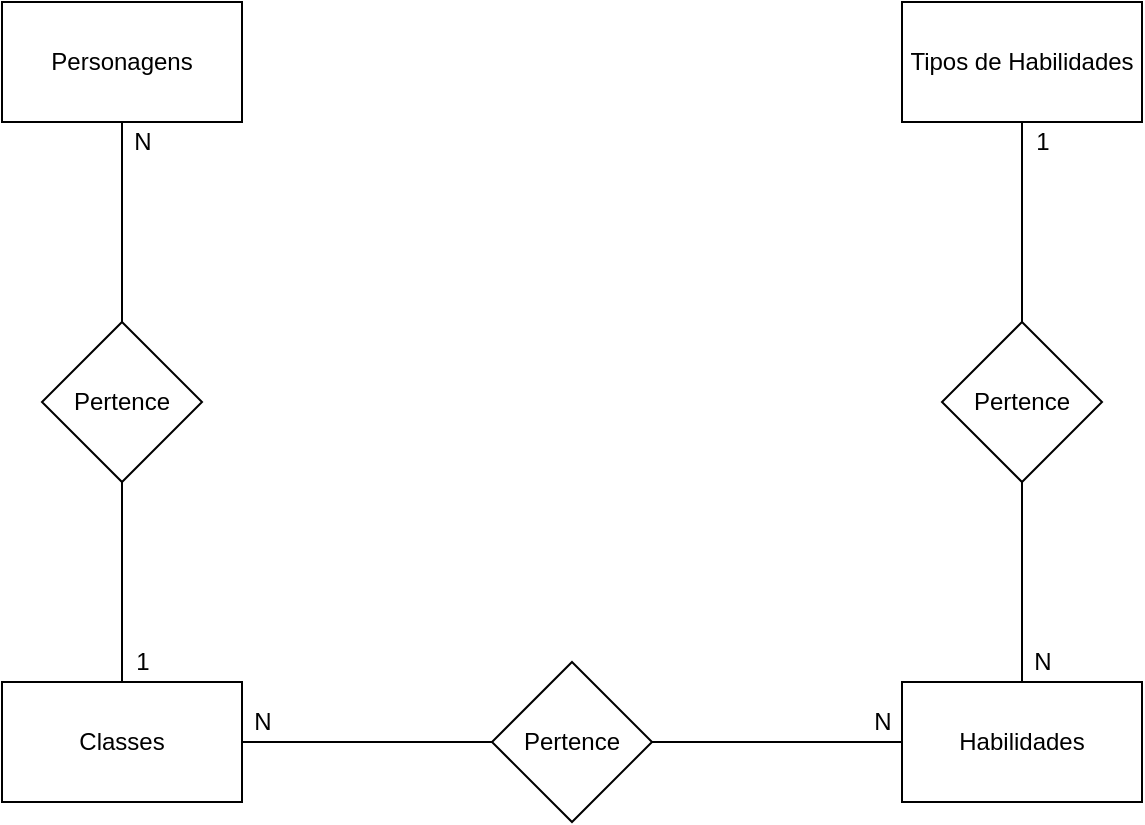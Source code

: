 <mxfile version="14.4.3" type="device" pages="2"><diagram id="DmtCgXCNBYqmbYpMrV-8" name="Conceitual"><mxGraphModel dx="241" dy="128" grid="1" gridSize="10" guides="1" tooltips="1" connect="1" arrows="1" fold="1" page="1" pageScale="1" pageWidth="827" pageHeight="1169" math="0" shadow="0"><root><mxCell id="0"/><mxCell id="1" parent="0"/><mxCell id="PRKyA7FpLIkcK4FJrNMo-1" value="Personagens" style="rounded=0;whiteSpace=wrap;html=1;" parent="1" vertex="1"><mxGeometry x="129" y="140" width="120" height="60" as="geometry"/></mxCell><mxCell id="PRKyA7FpLIkcK4FJrNMo-10" style="edgeStyle=orthogonalEdgeStyle;rounded=0;orthogonalLoop=1;jettySize=auto;html=1;endArrow=none;endFill=0;entryX=0.075;entryY=0.5;entryDx=0;entryDy=0;entryPerimeter=0;" parent="1" source="PRKyA7FpLIkcK4FJrNMo-2" target="TBloEunUIGB4KHvJn9Kb-1" edge="1"><mxGeometry relative="1" as="geometry"><mxPoint x="370" y="510" as="targetPoint"/></mxGeometry></mxCell><mxCell id="PRKyA7FpLIkcK4FJrNMo-2" value="Classes" style="rounded=0;whiteSpace=wrap;html=1;" parent="1" vertex="1"><mxGeometry x="129" y="480" width="120" height="60" as="geometry"/></mxCell><mxCell id="PRKyA7FpLIkcK4FJrNMo-4" value="Habilidades" style="rounded=0;whiteSpace=wrap;html=1;" parent="1" vertex="1"><mxGeometry x="579" y="480" width="120" height="60" as="geometry"/></mxCell><mxCell id="PRKyA7FpLIkcK4FJrNMo-5" value="Tipos de Habilidades" style="whiteSpace=wrap;html=1;" parent="1" vertex="1"><mxGeometry x="579" y="140" width="120" height="60" as="geometry"/></mxCell><mxCell id="PRKyA7FpLIkcK4FJrNMo-16" style="edgeStyle=orthogonalEdgeStyle;rounded=0;orthogonalLoop=1;jettySize=auto;html=1;entryX=0.5;entryY=0;entryDx=0;entryDy=0;endArrow=none;endFill=0;" parent="1" source="PRKyA7FpLIkcK4FJrNMo-8" target="PRKyA7FpLIkcK4FJrNMo-2" edge="1"><mxGeometry relative="1" as="geometry"/></mxCell><mxCell id="PRKyA7FpLIkcK4FJrNMo-17" style="edgeStyle=orthogonalEdgeStyle;rounded=0;orthogonalLoop=1;jettySize=auto;html=1;entryX=0.5;entryY=1;entryDx=0;entryDy=0;endArrow=none;endFill=0;" parent="1" source="PRKyA7FpLIkcK4FJrNMo-8" target="PRKyA7FpLIkcK4FJrNMo-1" edge="1"><mxGeometry relative="1" as="geometry"/></mxCell><mxCell id="PRKyA7FpLIkcK4FJrNMo-8" value="Pertence" style="rhombus;whiteSpace=wrap;html=1;" parent="1" vertex="1"><mxGeometry x="149" y="300" width="80" height="80" as="geometry"/></mxCell><mxCell id="PRKyA7FpLIkcK4FJrNMo-14" style="edgeStyle=orthogonalEdgeStyle;rounded=0;orthogonalLoop=1;jettySize=auto;html=1;entryX=0.5;entryY=1;entryDx=0;entryDy=0;endArrow=none;endFill=0;" parent="1" source="PRKyA7FpLIkcK4FJrNMo-13" target="PRKyA7FpLIkcK4FJrNMo-5" edge="1"><mxGeometry relative="1" as="geometry"/></mxCell><mxCell id="PRKyA7FpLIkcK4FJrNMo-15" style="edgeStyle=orthogonalEdgeStyle;rounded=0;orthogonalLoop=1;jettySize=auto;html=1;entryX=0.5;entryY=0;entryDx=0;entryDy=0;endArrow=none;endFill=0;" parent="1" source="PRKyA7FpLIkcK4FJrNMo-13" target="PRKyA7FpLIkcK4FJrNMo-4" edge="1"><mxGeometry relative="1" as="geometry"/></mxCell><mxCell id="PRKyA7FpLIkcK4FJrNMo-13" value="&lt;span&gt;Pertence&lt;/span&gt;" style="rhombus;whiteSpace=wrap;html=1;" parent="1" vertex="1"><mxGeometry x="599" y="300" width="80" height="80" as="geometry"/></mxCell><mxCell id="PRKyA7FpLIkcK4FJrNMo-18" value="N" style="text;html=1;align=center;verticalAlign=middle;resizable=0;points=[];autosize=1;" parent="1" vertex="1"><mxGeometry x="189" y="200" width="20" height="20" as="geometry"/></mxCell><mxCell id="PRKyA7FpLIkcK4FJrNMo-19" value="1" style="text;html=1;align=center;verticalAlign=middle;resizable=0;points=[];autosize=1;" parent="1" vertex="1"><mxGeometry x="189" y="460" width="20" height="20" as="geometry"/></mxCell><mxCell id="PRKyA7FpLIkcK4FJrNMo-20" value="N" style="text;html=1;align=center;verticalAlign=middle;resizable=0;points=[];autosize=1;" parent="1" vertex="1"><mxGeometry x="249" y="490" width="20" height="20" as="geometry"/></mxCell><mxCell id="PRKyA7FpLIkcK4FJrNMo-21" value="N" style="text;html=1;align=center;verticalAlign=middle;resizable=0;points=[];autosize=1;" parent="1" vertex="1"><mxGeometry x="559" y="490" width="20" height="20" as="geometry"/></mxCell><mxCell id="PRKyA7FpLIkcK4FJrNMo-22" value="N" style="text;html=1;align=center;verticalAlign=middle;resizable=0;points=[];autosize=1;" parent="1" vertex="1"><mxGeometry x="639" y="460" width="20" height="20" as="geometry"/></mxCell><mxCell id="PRKyA7FpLIkcK4FJrNMo-23" value="1" style="text;html=1;align=center;verticalAlign=middle;resizable=0;points=[];autosize=1;" parent="1" vertex="1"><mxGeometry x="639" y="200" width="20" height="20" as="geometry"/></mxCell><mxCell id="TBloEunUIGB4KHvJn9Kb-1" value="Pertence" style="rhombus;whiteSpace=wrap;html=1;" vertex="1" parent="1"><mxGeometry x="374" y="470" width="80" height="80" as="geometry"/></mxCell><mxCell id="TBloEunUIGB4KHvJn9Kb-3" value="" style="endArrow=none;html=1;entryX=0;entryY=0.5;entryDx=0;entryDy=0;exitX=1;exitY=0.5;exitDx=0;exitDy=0;" edge="1" parent="1" source="TBloEunUIGB4KHvJn9Kb-1" target="PRKyA7FpLIkcK4FJrNMo-4"><mxGeometry width="50" height="50" relative="1" as="geometry"><mxPoint x="390" y="560" as="sourcePoint"/><mxPoint x="440" y="510" as="targetPoint"/></mxGeometry></mxCell></root></mxGraphModel></diagram><diagram id="USbO8HHMmarBnlG6jxTO" name="Logico"><mxGraphModel dx="868" dy="403" grid="1" gridSize="10" guides="1" tooltips="1" connect="1" arrows="1" fold="1" page="1" pageScale="1" pageWidth="827" pageHeight="1169" math="0" shadow="0"><root><mxCell id="OjtsJpI6TnIYrXtonT2x-0"/><mxCell id="OjtsJpI6TnIYrXtonT2x-1" parent="OjtsJpI6TnIYrXtonT2x-0"/><mxCell id="hcrgvqn26LuHJp6rNqRc-0" value="Personagens" style="shape=table;startSize=30;container=1;collapsible=1;childLayout=tableLayout;fixedRows=1;rowLines=0;fontStyle=1;align=center;resizeLast=1;" parent="OjtsJpI6TnIYrXtonT2x-1" vertex="1"><mxGeometry x="10" y="10" width="180" height="250" as="geometry"/></mxCell><mxCell id="hcrgvqn26LuHJp6rNqRc-1" value="" style="shape=partialRectangle;collapsible=0;dropTarget=0;pointerEvents=0;fillColor=none;top=0;left=0;bottom=0;right=0;points=[[0,0.5],[1,0.5]];portConstraint=eastwest;" parent="hcrgvqn26LuHJp6rNqRc-0" vertex="1"><mxGeometry y="30" width="180" height="30" as="geometry"/></mxCell><mxCell id="hcrgvqn26LuHJp6rNqRc-2" value="PK" style="shape=partialRectangle;connectable=0;fillColor=none;top=0;left=0;bottom=0;right=0;fontStyle=1;overflow=hidden;" parent="hcrgvqn26LuHJp6rNqRc-1" vertex="1"><mxGeometry width="60" height="30" as="geometry"/></mxCell><mxCell id="hcrgvqn26LuHJp6rNqRc-3" value="idPersonagens" style="shape=partialRectangle;connectable=0;fillColor=none;top=0;left=0;bottom=0;right=0;align=left;spacingLeft=6;fontStyle=5;overflow=hidden;" parent="hcrgvqn26LuHJp6rNqRc-1" vertex="1"><mxGeometry x="60" width="120" height="30" as="geometry"/></mxCell><mxCell id="7Nl-ngnKLNj09hrGOfbO-23" value="" style="shape=partialRectangle;collapsible=0;dropTarget=0;pointerEvents=0;fillColor=none;top=0;left=0;bottom=0;right=0;points=[[0,0.5],[1,0.5]];portConstraint=eastwest;" parent="hcrgvqn26LuHJp6rNqRc-0" vertex="1"><mxGeometry y="60" width="180" height="30" as="geometry"/></mxCell><mxCell id="7Nl-ngnKLNj09hrGOfbO-24" value="FK" style="shape=partialRectangle;connectable=0;fillColor=none;top=0;left=0;bottom=0;right=0;fontStyle=1;overflow=hidden;" parent="7Nl-ngnKLNj09hrGOfbO-23" vertex="1"><mxGeometry width="60" height="30" as="geometry"/></mxCell><mxCell id="7Nl-ngnKLNj09hrGOfbO-25" value="idClasses" style="shape=partialRectangle;connectable=0;fillColor=none;top=0;left=0;bottom=0;right=0;align=left;spacingLeft=6;fontStyle=5;overflow=hidden;" parent="7Nl-ngnKLNj09hrGOfbO-23" vertex="1"><mxGeometry x="60" width="120" height="30" as="geometry"/></mxCell><mxCell id="LvLAkfDjkX8VR6q3rjvx-71" value="" style="shape=partialRectangle;collapsible=0;dropTarget=0;pointerEvents=0;fillColor=none;top=0;left=0;bottom=0;right=0;points=[[0,0.5],[1,0.5]];portConstraint=eastwest;" parent="hcrgvqn26LuHJp6rNqRc-0" vertex="1"><mxGeometry y="90" width="180" height="30" as="geometry"/></mxCell><mxCell id="LvLAkfDjkX8VR6q3rjvx-72" value="" style="shape=partialRectangle;connectable=0;fillColor=none;top=0;left=0;bottom=0;right=0;editable=1;overflow=hidden;" parent="LvLAkfDjkX8VR6q3rjvx-71" vertex="1"><mxGeometry width="60" height="30" as="geometry"/></mxCell><mxCell id="LvLAkfDjkX8VR6q3rjvx-73" value="Nome" style="shape=partialRectangle;connectable=0;fillColor=none;top=0;left=0;bottom=0;right=0;align=left;spacingLeft=6;overflow=hidden;" parent="LvLAkfDjkX8VR6q3rjvx-71" vertex="1"><mxGeometry x="60" width="120" height="30" as="geometry"/></mxCell><mxCell id="hcrgvqn26LuHJp6rNqRc-7" value="" style="shape=partialRectangle;collapsible=0;dropTarget=0;pointerEvents=0;fillColor=none;top=0;left=0;bottom=0;right=0;points=[[0,0.5],[1,0.5]];portConstraint=eastwest;" parent="hcrgvqn26LuHJp6rNqRc-0" vertex="1"><mxGeometry y="120" width="180" height="30" as="geometry"/></mxCell><mxCell id="hcrgvqn26LuHJp6rNqRc-8" value="" style="shape=partialRectangle;connectable=0;fillColor=none;top=0;left=0;bottom=0;right=0;editable=1;overflow=hidden;" parent="hcrgvqn26LuHJp6rNqRc-7" vertex="1"><mxGeometry width="60" height="30" as="geometry"/></mxCell><mxCell id="hcrgvqn26LuHJp6rNqRc-9" value="QntdVida" style="shape=partialRectangle;connectable=0;fillColor=none;top=0;left=0;bottom=0;right=0;align=left;spacingLeft=6;overflow=hidden;" parent="hcrgvqn26LuHJp6rNqRc-7" vertex="1"><mxGeometry x="60" width="120" height="30" as="geometry"/></mxCell><mxCell id="hcrgvqn26LuHJp6rNqRc-10" value="" style="shape=partialRectangle;collapsible=0;dropTarget=0;pointerEvents=0;fillColor=none;top=0;left=0;bottom=0;right=0;points=[[0,0.5],[1,0.5]];portConstraint=eastwest;" parent="hcrgvqn26LuHJp6rNqRc-0" vertex="1"><mxGeometry y="150" width="180" height="30" as="geometry"/></mxCell><mxCell id="hcrgvqn26LuHJp6rNqRc-11" value="" style="shape=partialRectangle;connectable=0;fillColor=none;top=0;left=0;bottom=0;right=0;editable=1;overflow=hidden;" parent="hcrgvqn26LuHJp6rNqRc-10" vertex="1"><mxGeometry width="60" height="30" as="geometry"/></mxCell><mxCell id="hcrgvqn26LuHJp6rNqRc-12" value="QntdMana" style="shape=partialRectangle;connectable=0;fillColor=none;top=0;left=0;bottom=0;right=0;align=left;spacingLeft=6;overflow=hidden;" parent="hcrgvqn26LuHJp6rNqRc-10" vertex="1"><mxGeometry x="60" width="120" height="30" as="geometry"/></mxCell><mxCell id="hcrgvqn26LuHJp6rNqRc-13" value="" style="shape=partialRectangle;collapsible=0;dropTarget=0;pointerEvents=0;fillColor=none;top=0;left=0;bottom=0;right=0;points=[[0,0.5],[1,0.5]];portConstraint=eastwest;" parent="hcrgvqn26LuHJp6rNqRc-0" vertex="1"><mxGeometry y="180" width="180" height="30" as="geometry"/></mxCell><mxCell id="hcrgvqn26LuHJp6rNqRc-14" value="" style="shape=partialRectangle;connectable=0;fillColor=none;top=0;left=0;bottom=0;right=0;editable=1;overflow=hidden;" parent="hcrgvqn26LuHJp6rNqRc-13" vertex="1"><mxGeometry width="60" height="30" as="geometry"/></mxCell><mxCell id="hcrgvqn26LuHJp6rNqRc-15" value="DataAtualizacao" style="shape=partialRectangle;connectable=0;fillColor=none;top=0;left=0;bottom=0;right=0;align=left;spacingLeft=6;overflow=hidden;" parent="hcrgvqn26LuHJp6rNqRc-13" vertex="1"><mxGeometry x="60" width="120" height="30" as="geometry"/></mxCell><mxCell id="hcrgvqn26LuHJp6rNqRc-16" value="" style="shape=partialRectangle;collapsible=0;dropTarget=0;pointerEvents=0;fillColor=none;top=0;left=0;bottom=0;right=0;points=[[0,0.5],[1,0.5]];portConstraint=eastwest;" parent="hcrgvqn26LuHJp6rNqRc-0" vertex="1"><mxGeometry y="210" width="180" height="30" as="geometry"/></mxCell><mxCell id="hcrgvqn26LuHJp6rNqRc-17" value="" style="shape=partialRectangle;connectable=0;fillColor=none;top=0;left=0;bottom=0;right=0;editable=1;overflow=hidden;" parent="hcrgvqn26LuHJp6rNqRc-16" vertex="1"><mxGeometry width="60" height="30" as="geometry"/></mxCell><mxCell id="hcrgvqn26LuHJp6rNqRc-18" value="DataCriacao" style="shape=partialRectangle;connectable=0;fillColor=none;top=0;left=0;bottom=0;right=0;align=left;spacingLeft=6;overflow=hidden;" parent="hcrgvqn26LuHJp6rNqRc-16" vertex="1"><mxGeometry x="60" width="120" height="30" as="geometry"/></mxCell><mxCell id="LvLAkfDjkX8VR6q3rjvx-0" value="Classes" style="shape=table;startSize=30;container=1;collapsible=1;childLayout=tableLayout;fixedRows=1;rowLines=0;fontStyle=1;align=center;resizeLast=1;" parent="OjtsJpI6TnIYrXtonT2x-1" vertex="1"><mxGeometry x="280" y="10" width="180" height="100" as="geometry"/></mxCell><mxCell id="LvLAkfDjkX8VR6q3rjvx-1" value="" style="shape=partialRectangle;collapsible=0;dropTarget=0;pointerEvents=0;fillColor=none;top=0;left=0;bottom=0;right=0;points=[[0,0.5],[1,0.5]];portConstraint=eastwest;" parent="LvLAkfDjkX8VR6q3rjvx-0" vertex="1"><mxGeometry y="30" width="180" height="30" as="geometry"/></mxCell><mxCell id="LvLAkfDjkX8VR6q3rjvx-2" value="PK" style="shape=partialRectangle;connectable=0;fillColor=none;top=0;left=0;bottom=0;right=0;fontStyle=1;overflow=hidden;" parent="LvLAkfDjkX8VR6q3rjvx-1" vertex="1"><mxGeometry width="60" height="30" as="geometry"/></mxCell><mxCell id="LvLAkfDjkX8VR6q3rjvx-3" value="idClasses" style="shape=partialRectangle;connectable=0;fillColor=none;top=0;left=0;bottom=0;right=0;align=left;spacingLeft=6;fontStyle=5;overflow=hidden;" parent="LvLAkfDjkX8VR6q3rjvx-1" vertex="1"><mxGeometry x="60" width="120" height="30" as="geometry"/></mxCell><mxCell id="LvLAkfDjkX8VR6q3rjvx-25" value="" style="shape=partialRectangle;collapsible=0;dropTarget=0;pointerEvents=0;fillColor=none;top=0;left=0;bottom=0;right=0;points=[[0,0.5],[1,0.5]];portConstraint=eastwest;" parent="LvLAkfDjkX8VR6q3rjvx-0" vertex="1"><mxGeometry y="60" width="180" height="30" as="geometry"/></mxCell><mxCell id="LvLAkfDjkX8VR6q3rjvx-26" value="" style="shape=partialRectangle;connectable=0;fillColor=none;top=0;left=0;bottom=0;right=0;editable=1;overflow=hidden;" parent="LvLAkfDjkX8VR6q3rjvx-25" vertex="1"><mxGeometry width="60" height="30" as="geometry"/></mxCell><mxCell id="LvLAkfDjkX8VR6q3rjvx-27" value="Nome" style="shape=partialRectangle;connectable=0;fillColor=none;top=0;left=0;bottom=0;right=0;align=left;spacingLeft=6;overflow=hidden;" parent="LvLAkfDjkX8VR6q3rjvx-25" vertex="1"><mxGeometry x="60" width="120" height="30" as="geometry"/></mxCell><mxCell id="LvLAkfDjkX8VR6q3rjvx-28" value="Habilidades" style="shape=table;startSize=30;container=1;collapsible=1;childLayout=tableLayout;fixedRows=1;rowLines=0;fontStyle=1;align=center;resizeLast=1;" parent="OjtsJpI6TnIYrXtonT2x-1" vertex="1"><mxGeometry x="350" y="240" width="180" height="130" as="geometry"/></mxCell><mxCell id="LvLAkfDjkX8VR6q3rjvx-29" value="" style="shape=partialRectangle;collapsible=0;dropTarget=0;pointerEvents=0;fillColor=none;top=0;left=0;bottom=0;right=0;points=[[0,0.5],[1,0.5]];portConstraint=eastwest;" parent="LvLAkfDjkX8VR6q3rjvx-28" vertex="1"><mxGeometry y="30" width="180" height="30" as="geometry"/></mxCell><mxCell id="LvLAkfDjkX8VR6q3rjvx-30" value="PK" style="shape=partialRectangle;connectable=0;fillColor=none;top=0;left=0;bottom=0;right=0;fontStyle=1;overflow=hidden;" parent="LvLAkfDjkX8VR6q3rjvx-29" vertex="1"><mxGeometry width="60" height="30" as="geometry"/></mxCell><mxCell id="LvLAkfDjkX8VR6q3rjvx-31" value="idHabilidades" style="shape=partialRectangle;connectable=0;fillColor=none;top=0;left=0;bottom=0;right=0;align=left;spacingLeft=6;fontStyle=5;overflow=hidden;" parent="LvLAkfDjkX8VR6q3rjvx-29" vertex="1"><mxGeometry x="60" width="120" height="30" as="geometry"/></mxCell><mxCell id="LvLAkfDjkX8VR6q3rjvx-32" value="" style="shape=partialRectangle;collapsible=0;dropTarget=0;pointerEvents=0;fillColor=none;top=0;left=0;bottom=1;right=0;points=[[0,0.5],[1,0.5]];portConstraint=eastwest;" parent="LvLAkfDjkX8VR6q3rjvx-28" vertex="1"><mxGeometry y="60" width="180" height="30" as="geometry"/></mxCell><mxCell id="LvLAkfDjkX8VR6q3rjvx-33" value="FK" style="shape=partialRectangle;connectable=0;fillColor=none;top=0;left=0;bottom=0;right=0;fontStyle=1;overflow=hidden;" parent="LvLAkfDjkX8VR6q3rjvx-32" vertex="1"><mxGeometry width="60" height="30" as="geometry"/></mxCell><mxCell id="LvLAkfDjkX8VR6q3rjvx-34" value="idTipo" style="shape=partialRectangle;connectable=0;fillColor=none;top=0;left=0;bottom=0;right=0;align=left;spacingLeft=6;fontStyle=5;overflow=hidden;" parent="LvLAkfDjkX8VR6q3rjvx-32" vertex="1"><mxGeometry x="60" width="120" height="30" as="geometry"/></mxCell><mxCell id="LvLAkfDjkX8VR6q3rjvx-35" value="" style="shape=partialRectangle;collapsible=0;dropTarget=0;pointerEvents=0;fillColor=none;top=0;left=0;bottom=0;right=0;points=[[0,0.5],[1,0.5]];portConstraint=eastwest;" parent="LvLAkfDjkX8VR6q3rjvx-28" vertex="1"><mxGeometry y="90" width="180" height="30" as="geometry"/></mxCell><mxCell id="LvLAkfDjkX8VR6q3rjvx-36" value="" style="shape=partialRectangle;connectable=0;fillColor=none;top=0;left=0;bottom=0;right=0;editable=1;overflow=hidden;" parent="LvLAkfDjkX8VR6q3rjvx-35" vertex="1"><mxGeometry width="60" height="30" as="geometry"/></mxCell><mxCell id="LvLAkfDjkX8VR6q3rjvx-37" value="Nome" style="shape=partialRectangle;connectable=0;fillColor=none;top=0;left=0;bottom=0;right=0;align=left;spacingLeft=6;overflow=hidden;" parent="LvLAkfDjkX8VR6q3rjvx-35" vertex="1"><mxGeometry x="60" width="120" height="30" as="geometry"/></mxCell><mxCell id="LvLAkfDjkX8VR6q3rjvx-58" value="Tipos" style="shape=table;startSize=30;container=1;collapsible=1;childLayout=tableLayout;fixedRows=1;rowLines=0;fontStyle=1;align=center;resizeLast=1;" parent="OjtsJpI6TnIYrXtonT2x-1" vertex="1"><mxGeometry x="110" y="390" width="180" height="100" as="geometry"/></mxCell><mxCell id="LvLAkfDjkX8VR6q3rjvx-59" value="" style="shape=partialRectangle;collapsible=0;dropTarget=0;pointerEvents=0;fillColor=none;top=0;left=0;bottom=1;right=0;points=[[0,0.5],[1,0.5]];portConstraint=eastwest;" parent="LvLAkfDjkX8VR6q3rjvx-58" vertex="1"><mxGeometry y="30" width="180" height="30" as="geometry"/></mxCell><mxCell id="LvLAkfDjkX8VR6q3rjvx-60" value="PK" style="shape=partialRectangle;connectable=0;fillColor=none;top=0;left=0;bottom=0;right=0;fontStyle=1;overflow=hidden;" parent="LvLAkfDjkX8VR6q3rjvx-59" vertex="1"><mxGeometry width="30" height="30" as="geometry"/></mxCell><mxCell id="LvLAkfDjkX8VR6q3rjvx-61" value="idTipos" style="shape=partialRectangle;connectable=0;fillColor=none;top=0;left=0;bottom=0;right=0;align=left;spacingLeft=6;fontStyle=5;overflow=hidden;" parent="LvLAkfDjkX8VR6q3rjvx-59" vertex="1"><mxGeometry x="30" width="150" height="30" as="geometry"/></mxCell><mxCell id="LvLAkfDjkX8VR6q3rjvx-62" value="" style="shape=partialRectangle;collapsible=0;dropTarget=0;pointerEvents=0;fillColor=none;top=0;left=0;bottom=0;right=0;points=[[0,0.5],[1,0.5]];portConstraint=eastwest;" parent="LvLAkfDjkX8VR6q3rjvx-58" vertex="1"><mxGeometry y="60" width="180" height="30" as="geometry"/></mxCell><mxCell id="LvLAkfDjkX8VR6q3rjvx-63" value="" style="shape=partialRectangle;connectable=0;fillColor=none;top=0;left=0;bottom=0;right=0;editable=1;overflow=hidden;" parent="LvLAkfDjkX8VR6q3rjvx-62" vertex="1"><mxGeometry width="30" height="30" as="geometry"/></mxCell><mxCell id="LvLAkfDjkX8VR6q3rjvx-64" value="Nome" style="shape=partialRectangle;connectable=0;fillColor=none;top=0;left=0;bottom=0;right=0;align=left;spacingLeft=6;overflow=hidden;" parent="LvLAkfDjkX8VR6q3rjvx-62" vertex="1"><mxGeometry x="30" width="150" height="30" as="geometry"/></mxCell><mxCell id="0gQSia8VPvdOc_KZF33d-0" value="" style="edgeStyle=entityRelationEdgeStyle;fontSize=12;html=1;endArrow=ERoneToMany;exitX=0;exitY=0.5;exitDx=0;exitDy=0;entryX=1;entryY=0.5;entryDx=0;entryDy=0;" parent="OjtsJpI6TnIYrXtonT2x-1" source="LvLAkfDjkX8VR6q3rjvx-1" target="7Nl-ngnKLNj09hrGOfbO-23" edge="1"><mxGeometry width="100" height="100" relative="1" as="geometry"><mxPoint x="280" y="85" as="sourcePoint"/><mxPoint x="210" y="125" as="targetPoint"/></mxGeometry></mxCell><mxCell id="0gQSia8VPvdOc_KZF33d-2" value="" style="edgeStyle=entityRelationEdgeStyle;fontSize=12;html=1;endArrow=ERoneToMany;exitX=1;exitY=0.5;exitDx=0;exitDy=0;entryX=0;entryY=0.5;entryDx=0;entryDy=0;" parent="OjtsJpI6TnIYrXtonT2x-1" source="LvLAkfDjkX8VR6q3rjvx-59" target="LvLAkfDjkX8VR6q3rjvx-32" edge="1"><mxGeometry width="100" height="100" relative="1" as="geometry"><mxPoint x="830" y="320" as="sourcePoint"/><mxPoint x="760" y="350" as="targetPoint"/></mxGeometry></mxCell><mxCell id="7Nl-ngnKLNj09hrGOfbO-0" value="ClassesHabilidades" style="shape=table;startSize=30;container=1;collapsible=1;childLayout=tableLayout;fixedRows=1;rowLines=0;fontStyle=1;align=center;resizeLast=1;" parent="OjtsJpI6TnIYrXtonT2x-1" vertex="1"><mxGeometry x="560" y="15" width="220" height="120" as="geometry"/></mxCell><mxCell id="7Nl-ngnKLNj09hrGOfbO-1" value="" style="shape=partialRectangle;collapsible=0;dropTarget=0;pointerEvents=0;fillColor=none;top=0;left=0;bottom=0;right=0;points=[[0,0.5],[1,0.5]];portConstraint=eastwest;" parent="7Nl-ngnKLNj09hrGOfbO-0" vertex="1"><mxGeometry y="30" width="220" height="30" as="geometry"/></mxCell><mxCell id="7Nl-ngnKLNj09hrGOfbO-2" value="PK" style="shape=partialRectangle;connectable=0;fillColor=none;top=0;left=0;bottom=0;right=0;fontStyle=1;overflow=hidden;" parent="7Nl-ngnKLNj09hrGOfbO-1" vertex="1"><mxGeometry width="60" height="30" as="geometry"/></mxCell><mxCell id="7Nl-ngnKLNj09hrGOfbO-3" value="idClassesHabilidades" style="shape=partialRectangle;connectable=0;fillColor=none;top=0;left=0;bottom=0;right=0;align=left;spacingLeft=6;fontStyle=5;overflow=hidden;" parent="7Nl-ngnKLNj09hrGOfbO-1" vertex="1"><mxGeometry x="60" width="160" height="30" as="geometry"/></mxCell><mxCell id="7Nl-ngnKLNj09hrGOfbO-4" value="" style="shape=partialRectangle;collapsible=0;dropTarget=0;pointerEvents=0;fillColor=none;top=0;left=0;bottom=1;right=0;points=[[0,0.5],[1,0.5]];portConstraint=eastwest;" parent="7Nl-ngnKLNj09hrGOfbO-0" vertex="1"><mxGeometry y="60" width="220" height="30" as="geometry"/></mxCell><mxCell id="7Nl-ngnKLNj09hrGOfbO-5" value="FK" style="shape=partialRectangle;connectable=0;fillColor=none;top=0;left=0;bottom=0;right=0;fontStyle=1;overflow=hidden;" parent="7Nl-ngnKLNj09hrGOfbO-4" vertex="1"><mxGeometry width="60" height="30" as="geometry"/></mxCell><mxCell id="7Nl-ngnKLNj09hrGOfbO-6" value="idClasses" style="shape=partialRectangle;connectable=0;fillColor=none;top=0;left=0;bottom=0;right=0;align=left;spacingLeft=6;fontStyle=5;overflow=hidden;" parent="7Nl-ngnKLNj09hrGOfbO-4" vertex="1"><mxGeometry x="60" width="160" height="30" as="geometry"/></mxCell><mxCell id="7Nl-ngnKLNj09hrGOfbO-13" value="" style="shape=partialRectangle;collapsible=0;dropTarget=0;pointerEvents=0;fillColor=none;top=0;left=0;bottom=1;right=0;points=[[0,0.5],[1,0.5]];portConstraint=eastwest;" parent="7Nl-ngnKLNj09hrGOfbO-0" vertex="1"><mxGeometry y="90" width="220" height="30" as="geometry"/></mxCell><mxCell id="7Nl-ngnKLNj09hrGOfbO-14" value="FK" style="shape=partialRectangle;connectable=0;fillColor=none;top=0;left=0;bottom=0;right=0;fontStyle=1;overflow=hidden;" parent="7Nl-ngnKLNj09hrGOfbO-13" vertex="1"><mxGeometry width="60" height="30" as="geometry"/></mxCell><mxCell id="7Nl-ngnKLNj09hrGOfbO-15" value="idHabilidades" style="shape=partialRectangle;connectable=0;fillColor=none;top=0;left=0;bottom=0;right=0;align=left;spacingLeft=6;fontStyle=5;overflow=hidden;" parent="7Nl-ngnKLNj09hrGOfbO-13" vertex="1"><mxGeometry x="60" width="160" height="30" as="geometry"/></mxCell><mxCell id="7Nl-ngnKLNj09hrGOfbO-17" value="" style="edgeStyle=entityRelationEdgeStyle;fontSize=12;html=1;endArrow=ERoneToMany;exitX=1;exitY=0.5;exitDx=0;exitDy=0;entryX=0;entryY=0.5;entryDx=0;entryDy=0;" parent="OjtsJpI6TnIYrXtonT2x-1" source="LvLAkfDjkX8VR6q3rjvx-29" target="7Nl-ngnKLNj09hrGOfbO-13" edge="1"><mxGeometry width="100" height="100" relative="1" as="geometry"><mxPoint x="420" y="260" as="sourcePoint"/><mxPoint x="350" y="290" as="targetPoint"/></mxGeometry></mxCell><mxCell id="7Nl-ngnKLNj09hrGOfbO-22" value="" style="edgeStyle=entityRelationEdgeStyle;fontSize=12;html=1;endArrow=ERoneToMany;exitX=1;exitY=0.5;exitDx=0;exitDy=0;entryX=0;entryY=0.5;entryDx=0;entryDy=0;" parent="OjtsJpI6TnIYrXtonT2x-1" source="LvLAkfDjkX8VR6q3rjvx-1" target="7Nl-ngnKLNj09hrGOfbO-4" edge="1"><mxGeometry width="100" height="100" relative="1" as="geometry"><mxPoint x="204" y="370" as="sourcePoint"/><mxPoint x="134" y="340" as="targetPoint"/></mxGeometry></mxCell></root></mxGraphModel></diagram></mxfile>
